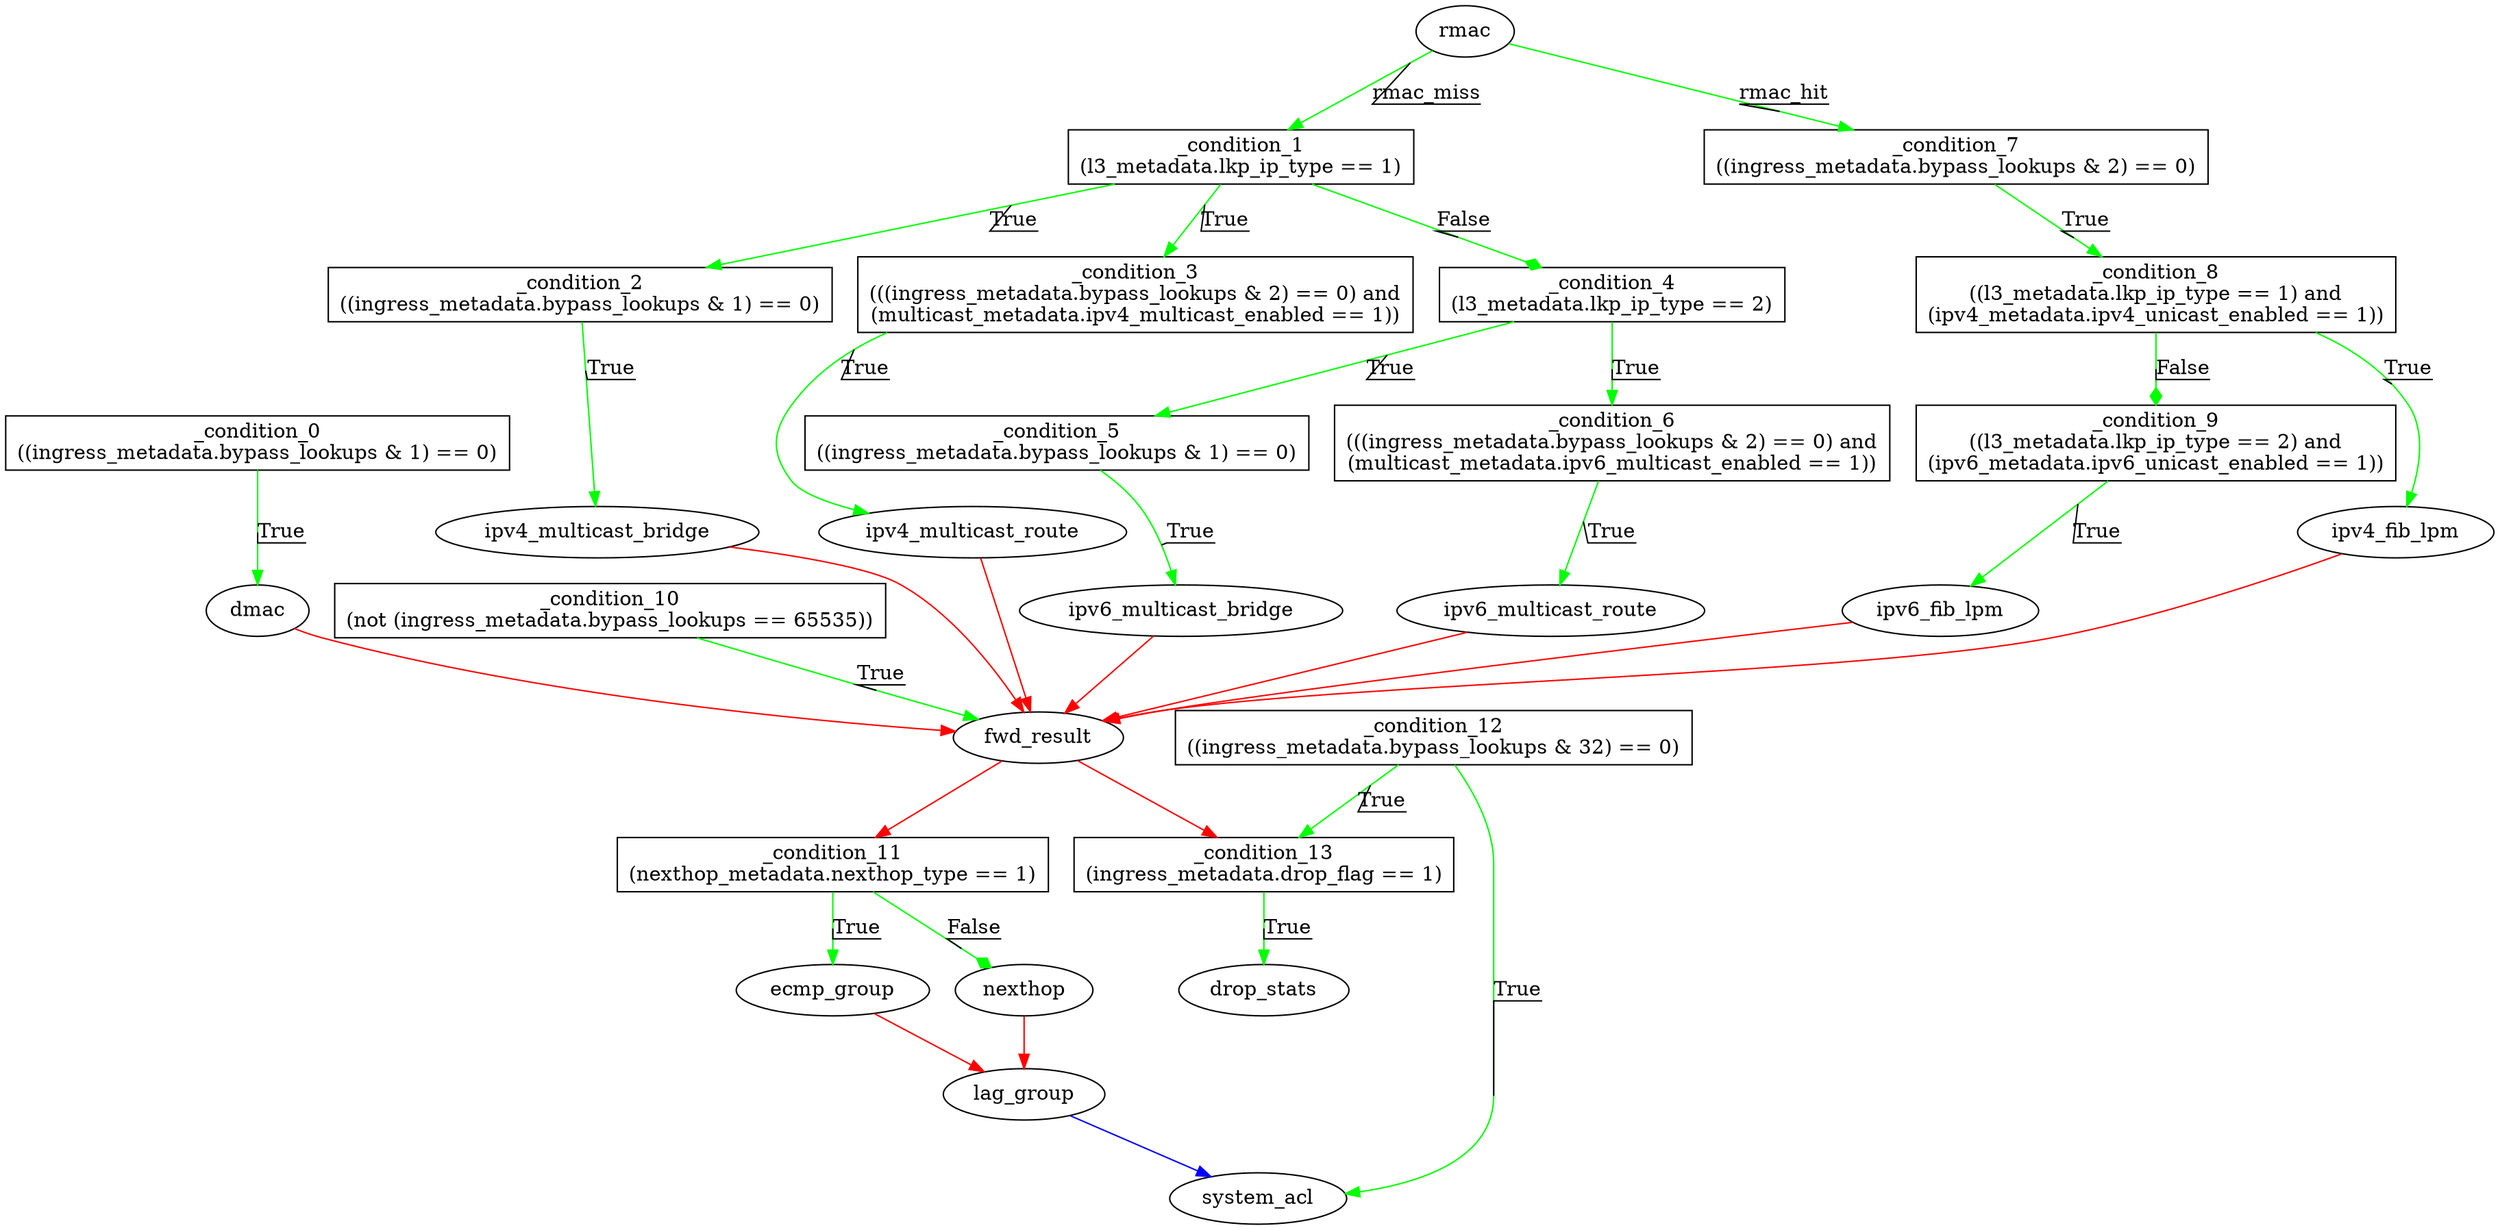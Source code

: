 digraph ingress {
_condition_0 [ shape=box label="_condition_0\n((ingress_metadata.bypass_lookups & 1) == 0)"];
_condition_1 [ shape=box label="_condition_1\n(l3_metadata.lkp_ip_type == 1)"];
_condition_10 [ shape=box label="_condition_10\n(not (ingress_metadata.bypass_lookups == 65535))"];
_condition_11 [ shape=box label="_condition_11\n(nexthop_metadata.nexthop_type == 1)"];
_condition_12 [ shape=box label="_condition_12\n((ingress_metadata.bypass_lookups & 32) == 0)"];
_condition_13 [ shape=box label="_condition_13\n(ingress_metadata.drop_flag == 1)"];
_condition_2 [ shape=box label="_condition_2\n((ingress_metadata.bypass_lookups & 1) == 0)"];
_condition_3 [ shape=box label="_condition_3\n(((ingress_metadata.bypass_lookups & 2) == 0) and
(multicast_metadata.ipv4_multicast_enabled == 1))"];
_condition_4 [ shape=box label="_condition_4\n(l3_metadata.lkp_ip_type == 2)"];
_condition_5 [ shape=box label="_condition_5\n((ingress_metadata.bypass_lookups & 1) == 0)"];
_condition_6 [ shape=box label="_condition_6\n(((ingress_metadata.bypass_lookups & 2) == 0) and
(multicast_metadata.ipv6_multicast_enabled == 1))"];
_condition_7 [ shape=box label="_condition_7\n((ingress_metadata.bypass_lookups & 2) == 0)"];
_condition_8 [ shape=box label="_condition_8\n((l3_metadata.lkp_ip_type == 1) and
(ipv4_metadata.ipv4_unicast_enabled == 1))"];
_condition_9 [ shape=box label="_condition_9\n((l3_metadata.lkp_ip_type == 2) and
(ipv6_metadata.ipv6_unicast_enabled == 1))"];
dmac [ label="dmac"];
drop_stats [ label="drop_stats"];
ecmp_group [ label="ecmp_group"];
fwd_result [ label="fwd_result"];
ipv4_fib_lpm [ label="ipv4_fib_lpm"];
ipv4_multicast_bridge [ label="ipv4_multicast_bridge"];
ipv4_multicast_route [ label="ipv4_multicast_route"];
ipv6_fib_lpm [ label="ipv6_fib_lpm"];
ipv6_multicast_bridge [ label="ipv6_multicast_bridge"];
ipv6_multicast_route [ label="ipv6_multicast_route"];
lag_group [ label="lag_group"];
nexthop [ label="nexthop"];
rmac [ label="rmac"];
system_acl [ label="system_acl"];
_condition_0 -> dmac [color=green label="True" decorate=true ];
_condition_1 -> _condition_2 [color=green label="True" decorate=true ];
_condition_1 -> _condition_3 [color=green label="True" decorate=true ];
_condition_1 -> _condition_4 [color=green label="False" decorate=true  arrowhead = diamond];
_condition_10 -> fwd_result [color=green label="True" decorate=true ];
_condition_11 -> ecmp_group [color=green label="True" decorate=true ];
_condition_11 -> nexthop [color=green label="False" decorate=true  arrowhead = diamond];
_condition_12 -> _condition_13 [color=green label="True" decorate=true ];
_condition_12 -> system_acl [color=green label="True" decorate=true ];
_condition_13 -> drop_stats [color=green label="True" decorate=true ];
_condition_2 -> ipv4_multicast_bridge [color=green label="True" decorate=true ];
_condition_3 -> ipv4_multicast_route [color=green label="True" decorate=true ];
_condition_4 -> _condition_5 [color=green label="True" decorate=true ];
_condition_4 -> _condition_6 [color=green label="True" decorate=true ];
_condition_5 -> ipv6_multicast_bridge [color=green label="True" decorate=true ];
_condition_6 -> ipv6_multicast_route [color=green label="True" decorate=true ];
_condition_7 -> _condition_8 [color=green label="True" decorate=true ];
_condition_8 -> _condition_9 [color=green label="False" decorate=true  arrowhead = diamond];
_condition_8 -> ipv4_fib_lpm [color=green label="True" decorate=true ];
_condition_9 -> ipv6_fib_lpm [color=green label="True" decorate=true ];
dmac -> fwd_result [color=red ];
ecmp_group -> lag_group [color=red ];
fwd_result -> _condition_11 [color=red ];
fwd_result -> _condition_13 [color=red ];
ipv4_fib_lpm -> fwd_result [color=red ];
ipv4_multicast_bridge -> fwd_result [color=red ];
ipv4_multicast_route -> fwd_result [color=red ];
ipv6_fib_lpm -> fwd_result [color=red ];
ipv6_multicast_bridge -> fwd_result [color=red ];
ipv6_multicast_route -> fwd_result [color=red ];
lag_group -> system_acl [color=blue ];
nexthop -> lag_group [color=red ];
rmac -> _condition_1 [color=green label="rmac_miss" decorate=true ];
rmac -> _condition_7 [color=green label="rmac_hit" decorate=true ];
}
